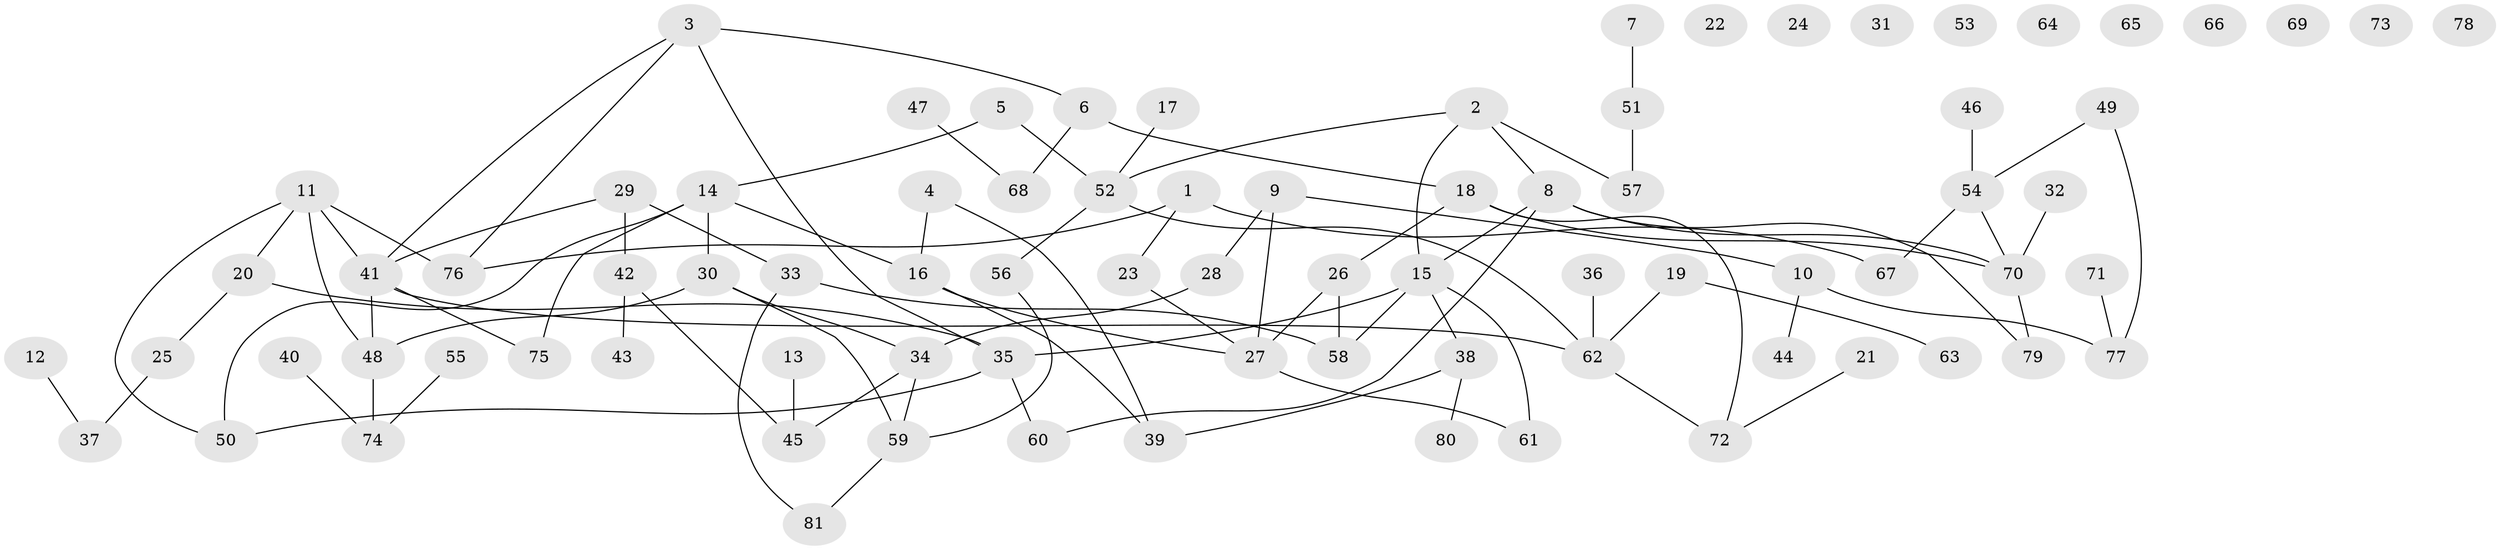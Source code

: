 // Generated by graph-tools (version 1.1) at 2025/49/03/09/25 03:49:14]
// undirected, 81 vertices, 97 edges
graph export_dot {
graph [start="1"]
  node [color=gray90,style=filled];
  1;
  2;
  3;
  4;
  5;
  6;
  7;
  8;
  9;
  10;
  11;
  12;
  13;
  14;
  15;
  16;
  17;
  18;
  19;
  20;
  21;
  22;
  23;
  24;
  25;
  26;
  27;
  28;
  29;
  30;
  31;
  32;
  33;
  34;
  35;
  36;
  37;
  38;
  39;
  40;
  41;
  42;
  43;
  44;
  45;
  46;
  47;
  48;
  49;
  50;
  51;
  52;
  53;
  54;
  55;
  56;
  57;
  58;
  59;
  60;
  61;
  62;
  63;
  64;
  65;
  66;
  67;
  68;
  69;
  70;
  71;
  72;
  73;
  74;
  75;
  76;
  77;
  78;
  79;
  80;
  81;
  1 -- 23;
  1 -- 67;
  1 -- 76;
  2 -- 8;
  2 -- 15;
  2 -- 52;
  2 -- 57;
  3 -- 6;
  3 -- 35;
  3 -- 41;
  3 -- 76;
  4 -- 16;
  4 -- 39;
  5 -- 14;
  5 -- 52;
  6 -- 18;
  6 -- 68;
  7 -- 51;
  8 -- 15;
  8 -- 60;
  8 -- 70;
  8 -- 79;
  9 -- 10;
  9 -- 27;
  9 -- 28;
  10 -- 44;
  10 -- 77;
  11 -- 20;
  11 -- 41;
  11 -- 48;
  11 -- 50;
  11 -- 76;
  12 -- 37;
  13 -- 45;
  14 -- 16;
  14 -- 30;
  14 -- 50;
  14 -- 75;
  15 -- 35;
  15 -- 38;
  15 -- 58;
  15 -- 61;
  16 -- 27;
  16 -- 39;
  17 -- 52;
  18 -- 26;
  18 -- 70;
  18 -- 72;
  19 -- 62;
  19 -- 63;
  20 -- 25;
  20 -- 35;
  21 -- 72;
  23 -- 27;
  25 -- 37;
  26 -- 27;
  26 -- 58;
  27 -- 61;
  28 -- 34;
  29 -- 33;
  29 -- 41;
  29 -- 42;
  30 -- 34;
  30 -- 48;
  30 -- 59;
  32 -- 70;
  33 -- 58;
  33 -- 81;
  34 -- 45;
  34 -- 59;
  35 -- 50;
  35 -- 60;
  36 -- 62;
  38 -- 39;
  38 -- 80;
  40 -- 74;
  41 -- 48;
  41 -- 62;
  41 -- 75;
  42 -- 43;
  42 -- 45;
  46 -- 54;
  47 -- 68;
  48 -- 74;
  49 -- 54;
  49 -- 77;
  51 -- 57;
  52 -- 56;
  52 -- 62;
  54 -- 67;
  54 -- 70;
  55 -- 74;
  56 -- 59;
  59 -- 81;
  62 -- 72;
  70 -- 79;
  71 -- 77;
}
